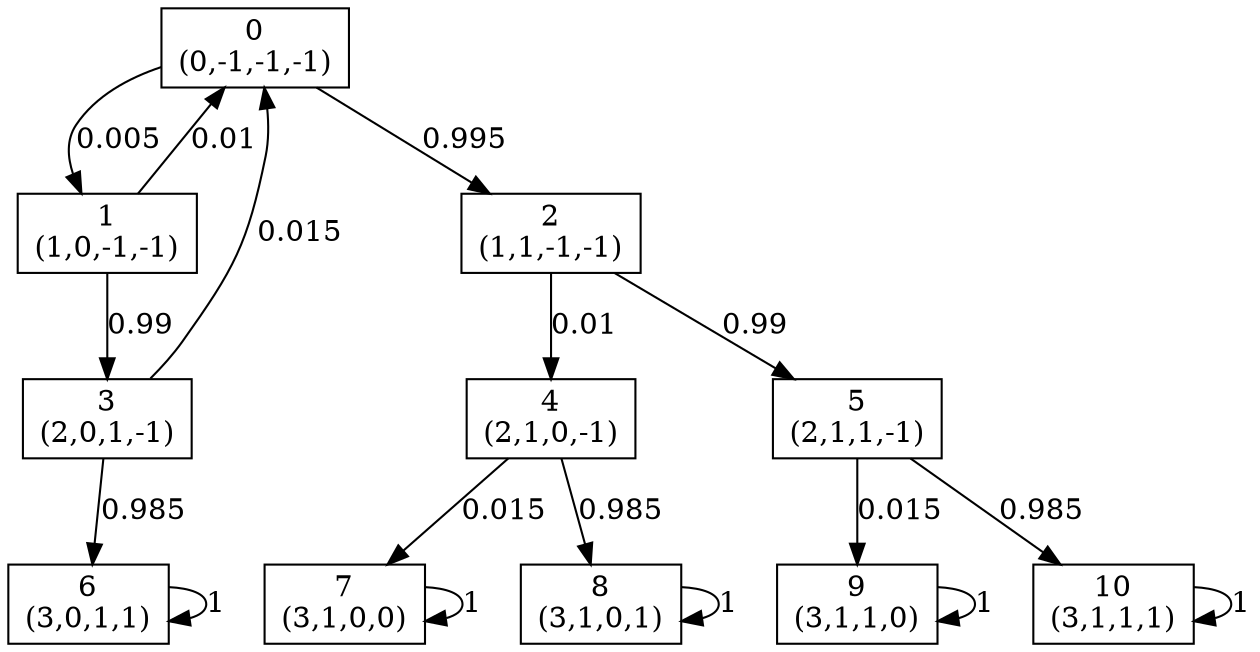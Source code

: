 digraph P {
node [shape=box];
0 -> 1 [ label="0.005" ];
0 -> 2 [ label="0.995" ];
1 -> 0 [ label="0.01" ];
1 -> 3 [ label="0.99" ];
2 -> 4 [ label="0.01" ];
2 -> 5 [ label="0.99" ];
3 -> 0 [ label="0.015" ];
3 -> 6 [ label="0.985" ];
4 -> 7 [ label="0.015" ];
4 -> 8 [ label="0.985" ];
5 -> 9 [ label="0.015" ];
5 -> 10 [ label="0.985" ];
6 -> 6 [ label="1" ];
7 -> 7 [ label="1" ];
8 -> 8 [ label="1" ];
9 -> 9 [ label="1" ];
10 -> 10 [ label="1" ];
0 [label="0\n(0,-1,-1,-1)"];
1 [label="1\n(1,0,-1,-1)"];
2 [label="2\n(1,1,-1,-1)"];
3 [label="3\n(2,0,1,-1)"];
4 [label="4\n(2,1,0,-1)"];
5 [label="5\n(2,1,1,-1)"];
6 [label="6\n(3,0,1,1)"];
7 [label="7\n(3,1,0,0)"];
8 [label="8\n(3,1,0,1)"];
9 [label="9\n(3,1,1,0)"];
10 [label="10\n(3,1,1,1)"];
}
